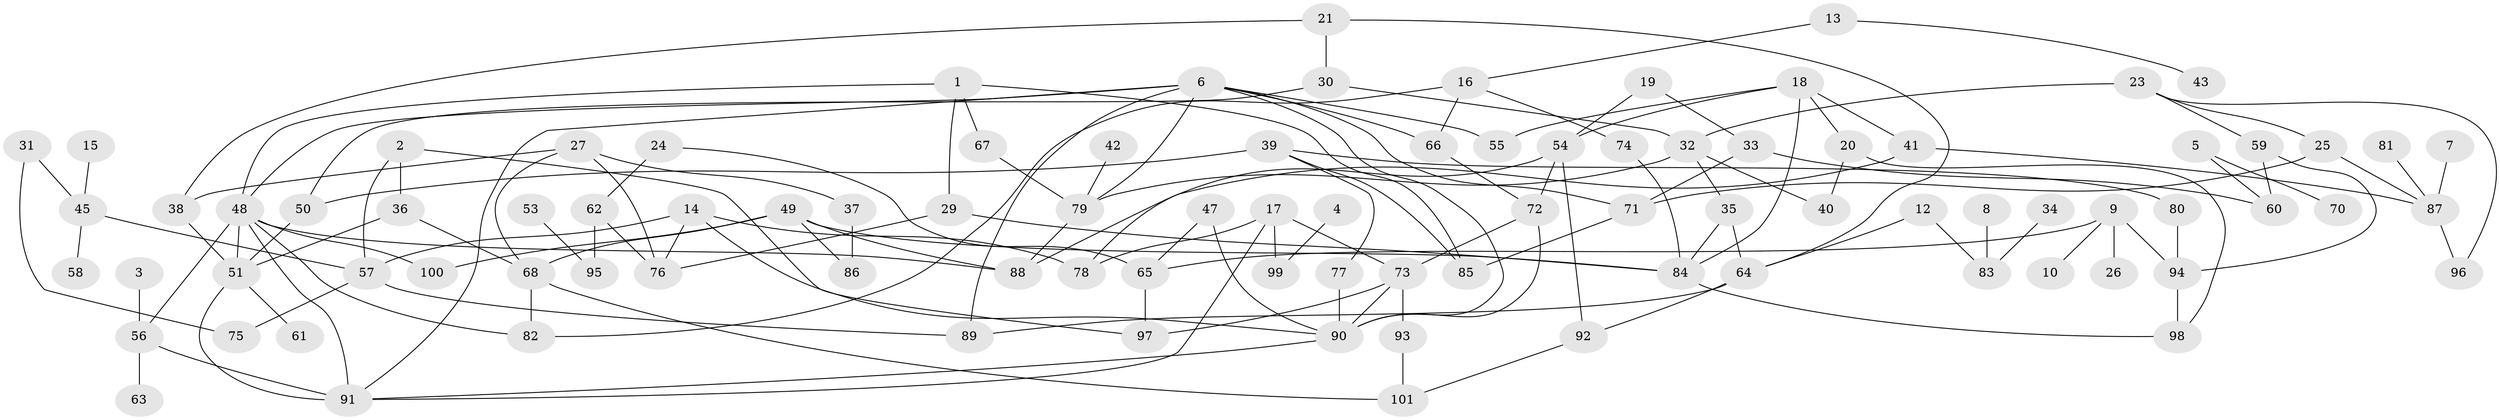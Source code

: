 // original degree distribution, {4: 0.13194444444444445, 3: 0.24305555555555555, 1: 0.1736111111111111, 2: 0.2847222222222222, 8: 0.006944444444444444, 0: 0.04861111111111111, 5: 0.0763888888888889, 7: 0.006944444444444444, 6: 0.027777777777777776}
// Generated by graph-tools (version 1.1) at 2025/35/03/04/25 23:35:43]
// undirected, 94 vertices, 144 edges
graph export_dot {
  node [color=gray90,style=filled];
  1;
  2;
  3;
  4;
  5;
  6;
  7;
  8;
  9;
  10;
  12;
  13;
  14;
  15;
  16;
  17;
  18;
  19;
  20;
  21;
  23;
  24;
  25;
  26;
  27;
  29;
  30;
  31;
  32;
  33;
  34;
  35;
  36;
  37;
  38;
  39;
  40;
  41;
  42;
  43;
  45;
  47;
  48;
  49;
  50;
  51;
  53;
  54;
  55;
  56;
  57;
  58;
  59;
  60;
  61;
  62;
  63;
  64;
  65;
  66;
  67;
  68;
  70;
  71;
  72;
  73;
  74;
  75;
  76;
  77;
  78;
  79;
  80;
  81;
  82;
  83;
  84;
  85;
  86;
  87;
  88;
  89;
  90;
  91;
  92;
  93;
  94;
  95;
  96;
  97;
  98;
  99;
  100;
  101;
  1 -- 29 [weight=1.0];
  1 -- 48 [weight=1.0];
  1 -- 67 [weight=1.0];
  1 -- 85 [weight=1.0];
  2 -- 36 [weight=1.0];
  2 -- 57 [weight=1.0];
  2 -- 97 [weight=1.0];
  3 -- 56 [weight=1.0];
  4 -- 99 [weight=1.0];
  5 -- 60 [weight=1.0];
  5 -- 70 [weight=1.0];
  6 -- 48 [weight=1.0];
  6 -- 55 [weight=1.0];
  6 -- 66 [weight=1.0];
  6 -- 71 [weight=1.0];
  6 -- 79 [weight=1.0];
  6 -- 89 [weight=1.0];
  6 -- 90 [weight=1.0];
  6 -- 91 [weight=1.0];
  7 -- 87 [weight=1.0];
  8 -- 83 [weight=1.0];
  9 -- 10 [weight=1.0];
  9 -- 26 [weight=1.0];
  9 -- 65 [weight=1.0];
  9 -- 94 [weight=1.0];
  12 -- 64 [weight=1.0];
  12 -- 83 [weight=1.0];
  13 -- 16 [weight=1.0];
  13 -- 43 [weight=1.0];
  14 -- 57 [weight=1.0];
  14 -- 76 [weight=1.0];
  14 -- 78 [weight=1.0];
  14 -- 90 [weight=1.0];
  15 -- 45 [weight=1.0];
  16 -- 66 [weight=1.0];
  16 -- 74 [weight=1.0];
  16 -- 82 [weight=1.0];
  17 -- 73 [weight=1.0];
  17 -- 78 [weight=1.0];
  17 -- 91 [weight=1.0];
  17 -- 99 [weight=1.0];
  18 -- 20 [weight=1.0];
  18 -- 41 [weight=1.0];
  18 -- 54 [weight=1.0];
  18 -- 55 [weight=1.0];
  18 -- 84 [weight=1.0];
  19 -- 33 [weight=1.0];
  19 -- 54 [weight=1.0];
  20 -- 40 [weight=1.0];
  20 -- 98 [weight=1.0];
  21 -- 30 [weight=1.0];
  21 -- 38 [weight=1.0];
  21 -- 64 [weight=1.0];
  23 -- 25 [weight=1.0];
  23 -- 32 [weight=2.0];
  23 -- 59 [weight=1.0];
  23 -- 96 [weight=1.0];
  24 -- 62 [weight=1.0];
  24 -- 65 [weight=1.0];
  25 -- 71 [weight=1.0];
  25 -- 87 [weight=1.0];
  27 -- 37 [weight=1.0];
  27 -- 38 [weight=1.0];
  27 -- 68 [weight=1.0];
  27 -- 76 [weight=1.0];
  29 -- 76 [weight=1.0];
  29 -- 84 [weight=1.0];
  30 -- 32 [weight=1.0];
  30 -- 50 [weight=1.0];
  31 -- 45 [weight=1.0];
  31 -- 75 [weight=1.0];
  32 -- 35 [weight=1.0];
  32 -- 40 [weight=1.0];
  32 -- 79 [weight=1.0];
  33 -- 60 [weight=1.0];
  33 -- 71 [weight=1.0];
  34 -- 83 [weight=1.0];
  35 -- 64 [weight=1.0];
  35 -- 84 [weight=1.0];
  36 -- 51 [weight=1.0];
  36 -- 68 [weight=1.0];
  37 -- 86 [weight=2.0];
  38 -- 51 [weight=1.0];
  39 -- 50 [weight=1.0];
  39 -- 77 [weight=1.0];
  39 -- 80 [weight=1.0];
  39 -- 85 [weight=1.0];
  41 -- 87 [weight=1.0];
  41 -- 88 [weight=1.0];
  42 -- 79 [weight=2.0];
  45 -- 57 [weight=1.0];
  45 -- 58 [weight=1.0];
  47 -- 65 [weight=1.0];
  47 -- 90 [weight=1.0];
  48 -- 51 [weight=1.0];
  48 -- 56 [weight=1.0];
  48 -- 82 [weight=1.0];
  48 -- 88 [weight=1.0];
  48 -- 91 [weight=1.0];
  48 -- 100 [weight=1.0];
  49 -- 68 [weight=1.0];
  49 -- 84 [weight=1.0];
  49 -- 86 [weight=1.0];
  49 -- 88 [weight=1.0];
  49 -- 100 [weight=1.0];
  50 -- 51 [weight=1.0];
  51 -- 61 [weight=1.0];
  51 -- 91 [weight=1.0];
  53 -- 95 [weight=1.0];
  54 -- 72 [weight=1.0];
  54 -- 78 [weight=1.0];
  54 -- 92 [weight=1.0];
  56 -- 63 [weight=1.0];
  56 -- 91 [weight=2.0];
  57 -- 75 [weight=1.0];
  57 -- 89 [weight=1.0];
  59 -- 60 [weight=1.0];
  59 -- 94 [weight=1.0];
  62 -- 76 [weight=1.0];
  62 -- 95 [weight=1.0];
  64 -- 89 [weight=1.0];
  64 -- 92 [weight=1.0];
  65 -- 97 [weight=1.0];
  66 -- 72 [weight=1.0];
  67 -- 79 [weight=1.0];
  68 -- 82 [weight=1.0];
  68 -- 101 [weight=1.0];
  71 -- 85 [weight=1.0];
  72 -- 73 [weight=1.0];
  72 -- 90 [weight=1.0];
  73 -- 90 [weight=1.0];
  73 -- 93 [weight=1.0];
  73 -- 97 [weight=1.0];
  74 -- 84 [weight=1.0];
  77 -- 90 [weight=1.0];
  79 -- 88 [weight=1.0];
  80 -- 94 [weight=1.0];
  81 -- 87 [weight=1.0];
  84 -- 98 [weight=1.0];
  87 -- 96 [weight=1.0];
  90 -- 91 [weight=1.0];
  92 -- 101 [weight=1.0];
  93 -- 101 [weight=1.0];
  94 -- 98 [weight=1.0];
}
